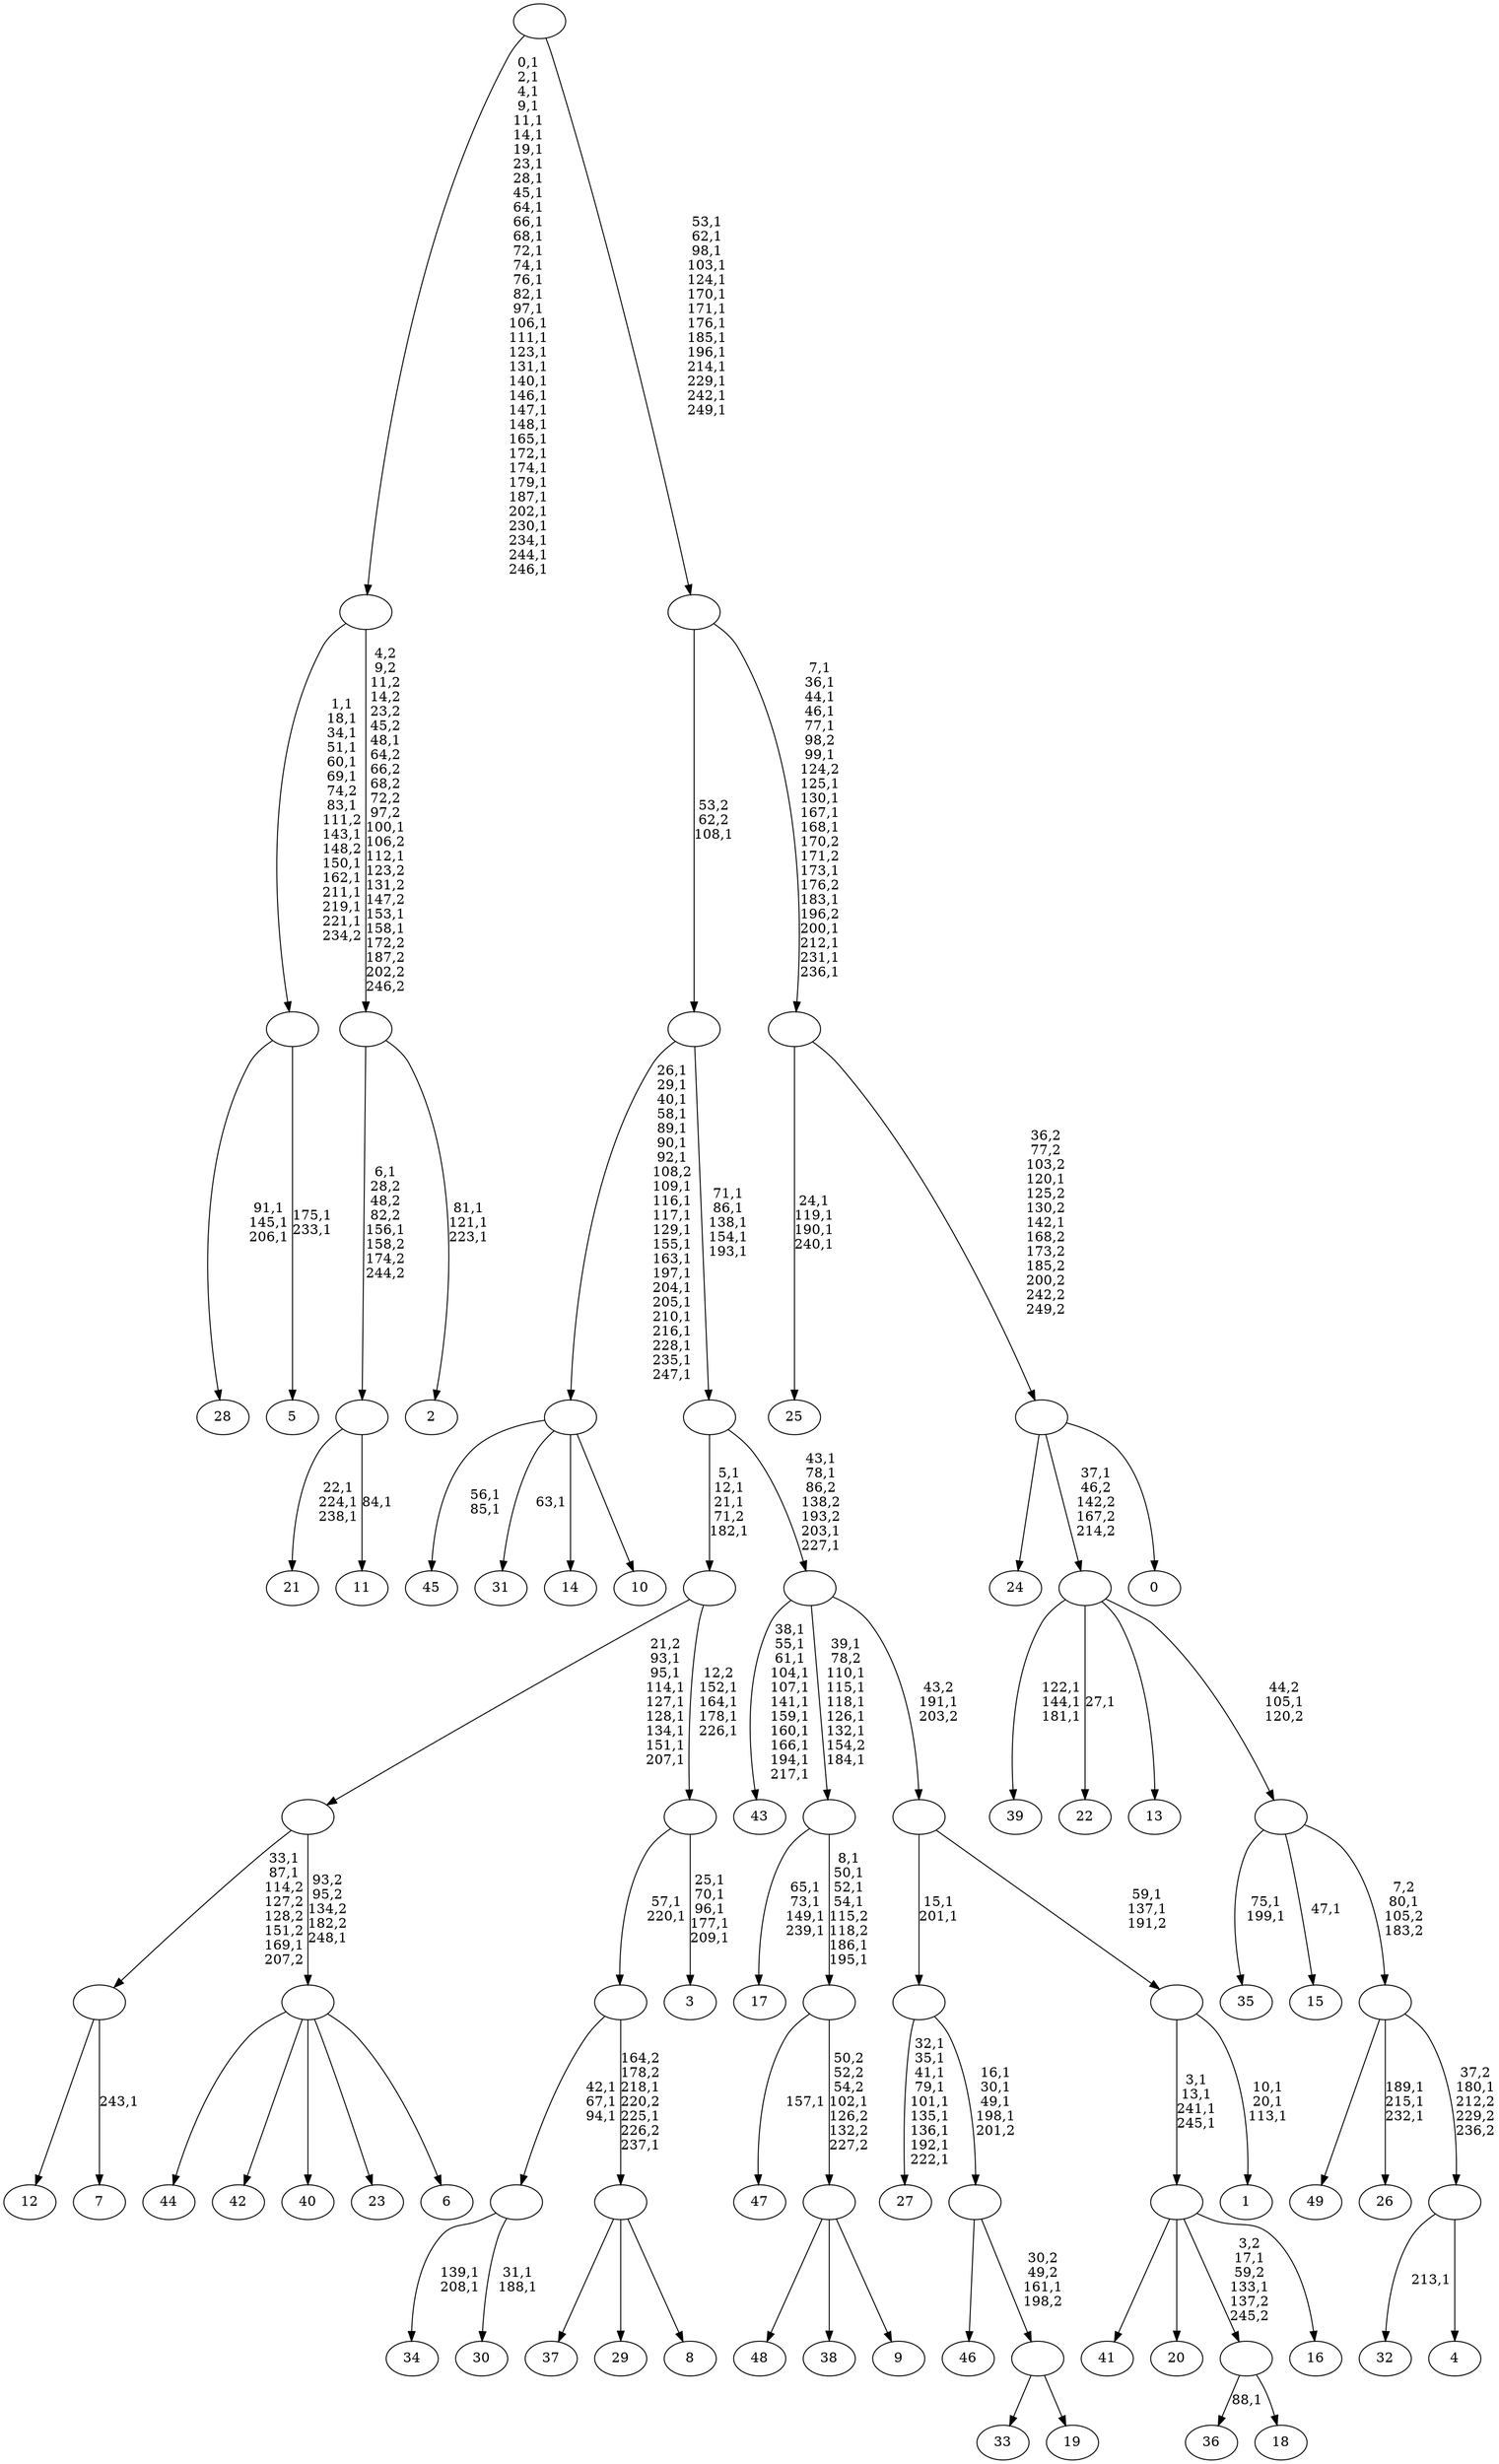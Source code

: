 digraph T {
	300 [label="49"]
	299 [label="48"]
	298 [label="47"]
	296 [label="46"]
	295 [label="45"]
	292 [label="44"]
	291 [label="43"]
	279 [label="42"]
	278 [label="41"]
	277 [label="40"]
	276 [label="39"]
	272 [label="38"]
	271 [label="37"]
	270 [label="36"]
	268 [label="35"]
	265 [label="34"]
	262 [label="33"]
	261 [label="32"]
	259 [label="31"]
	257 [label="30"]
	254 [label=""]
	251 [label="29"]
	250 [label="28"]
	246 [label="27"]
	236 [label="26"]
	232 [label="25"]
	227 [label="24"]
	226 [label="23"]
	225 [label="22"]
	223 [label="21"]
	219 [label="20"]
	218 [label="19"]
	217 [label=""]
	216 [label=""]
	212 [label=""]
	210 [label="18"]
	209 [label=""]
	207 [label="17"]
	202 [label="16"]
	201 [label=""]
	197 [label="15"]
	195 [label="14"]
	194 [label="13"]
	193 [label="12"]
	192 [label="11"]
	190 [label=""]
	188 [label="10"]
	187 [label=""]
	166 [label="9"]
	165 [label=""]
	164 [label=""]
	158 [label=""]
	151 [label="8"]
	150 [label=""]
	147 [label=""]
	145 [label="7"]
	143 [label=""]
	140 [label="6"]
	139 [label=""]
	138 [label=""]
	130 [label="5"]
	127 [label=""]
	114 [label="4"]
	113 [label=""]
	112 [label=""]
	111 [label=""]
	110 [label=""]
	109 [label="3"]
	103 [label=""]
	99 [label=""]
	95 [label="2"]
	91 [label=""]
	86 [label=""]
	50 [label="1"]
	46 [label=""]
	44 [label=""]
	43 [label=""]
	39 [label=""]
	34 [label=""]
	33 [label="0"]
	32 [label=""]
	30 [label=""]
	14 [label=""]
	0 [label=""]
	254 -> 257 [label="31,1\n188,1"]
	254 -> 265 [label="139,1\n208,1"]
	217 -> 262 [label=""]
	217 -> 218 [label=""]
	216 -> 296 [label=""]
	216 -> 217 [label="30,2\n49,2\n161,1\n198,2"]
	212 -> 216 [label="16,1\n30,1\n49,1\n198,1\n201,2"]
	212 -> 246 [label="32,1\n35,1\n41,1\n79,1\n101,1\n135,1\n136,1\n192,1\n222,1"]
	209 -> 270 [label="88,1"]
	209 -> 210 [label=""]
	201 -> 209 [label="3,2\n17,1\n59,2\n133,1\n137,2\n245,2"]
	201 -> 278 [label=""]
	201 -> 219 [label=""]
	201 -> 202 [label=""]
	190 -> 192 [label="84,1"]
	190 -> 223 [label="22,1\n224,1\n238,1"]
	187 -> 259 [label="63,1"]
	187 -> 295 [label="56,1\n85,1"]
	187 -> 195 [label=""]
	187 -> 188 [label=""]
	165 -> 299 [label=""]
	165 -> 272 [label=""]
	165 -> 166 [label=""]
	164 -> 298 [label="157,1"]
	164 -> 165 [label="50,2\n52,2\n54,2\n102,1\n126,2\n132,2\n227,2"]
	158 -> 164 [label="8,1\n50,1\n52,1\n54,1\n115,2\n118,2\n186,1\n195,1"]
	158 -> 207 [label="65,1\n73,1\n149,1\n239,1"]
	150 -> 271 [label=""]
	150 -> 251 [label=""]
	150 -> 151 [label=""]
	147 -> 150 [label="164,2\n178,2\n218,1\n220,2\n225,1\n226,2\n237,1"]
	147 -> 254 [label="42,1\n67,1\n94,1"]
	143 -> 145 [label="243,1"]
	143 -> 193 [label=""]
	139 -> 292 [label=""]
	139 -> 279 [label=""]
	139 -> 277 [label=""]
	139 -> 226 [label=""]
	139 -> 140 [label=""]
	138 -> 143 [label="33,1\n87,1\n114,2\n127,2\n128,2\n151,2\n169,1\n207,2"]
	138 -> 139 [label="93,2\n95,2\n134,2\n182,2\n248,1"]
	127 -> 130 [label="175,1\n233,1"]
	127 -> 250 [label="91,1\n145,1\n206,1"]
	113 -> 261 [label="213,1"]
	113 -> 114 [label=""]
	112 -> 236 [label="189,1\n215,1\n232,1"]
	112 -> 300 [label=""]
	112 -> 113 [label="37,2\n180,1\n212,2\n229,2\n236,2"]
	111 -> 197 [label="47,1"]
	111 -> 268 [label="75,1\n199,1"]
	111 -> 112 [label="7,2\n80,1\n105,2\n183,2"]
	110 -> 225 [label="27,1"]
	110 -> 276 [label="122,1\n144,1\n181,1"]
	110 -> 194 [label=""]
	110 -> 111 [label="44,2\n105,1\n120,2"]
	103 -> 109 [label="25,1\n70,1\n96,1\n177,1\n209,1"]
	103 -> 147 [label="57,1\n220,1"]
	99 -> 103 [label="12,2\n152,1\n164,1\n178,1\n226,1"]
	99 -> 138 [label="21,2\n93,1\n95,1\n114,1\n127,1\n128,1\n134,1\n151,1\n207,1"]
	91 -> 95 [label="81,1\n121,1\n223,1"]
	91 -> 190 [label="6,1\n28,2\n48,2\n82,2\n156,1\n158,2\n174,2\n244,2"]
	86 -> 91 [label="4,2\n9,2\n11,2\n14,2\n23,2\n45,2\n48,1\n64,2\n66,2\n68,2\n72,2\n97,2\n100,1\n106,2\n112,1\n123,2\n131,2\n147,2\n153,1\n158,1\n172,2\n187,2\n202,2\n246,2"]
	86 -> 127 [label="1,1\n18,1\n34,1\n51,1\n60,1\n69,1\n74,2\n83,1\n111,2\n143,1\n148,2\n150,1\n162,1\n211,1\n219,1\n221,1\n234,2"]
	46 -> 50 [label="10,1\n20,1\n113,1"]
	46 -> 201 [label="3,1\n13,1\n241,1\n245,1"]
	44 -> 46 [label="59,1\n137,1\n191,2"]
	44 -> 212 [label="15,1\n201,1"]
	43 -> 158 [label="39,1\n78,2\n110,1\n115,1\n118,1\n126,1\n132,1\n154,2\n184,1"]
	43 -> 291 [label="38,1\n55,1\n61,1\n104,1\n107,1\n141,1\n159,1\n160,1\n166,1\n194,1\n217,1"]
	43 -> 44 [label="43,2\n191,1\n203,2"]
	39 -> 43 [label="43,1\n78,1\n86,2\n138,2\n193,2\n203,1\n227,1"]
	39 -> 99 [label="5,1\n12,1\n21,1\n71,2\n182,1"]
	34 -> 39 [label="71,1\n86,1\n138,1\n154,1\n193,1"]
	34 -> 187 [label="26,1\n29,1\n40,1\n58,1\n89,1\n90,1\n92,1\n108,2\n109,1\n116,1\n117,1\n129,1\n155,1\n163,1\n197,1\n204,1\n205,1\n210,1\n216,1\n228,1\n235,1\n247,1"]
	32 -> 227 [label=""]
	32 -> 110 [label="37,1\n46,2\n142,2\n167,2\n214,2"]
	32 -> 33 [label=""]
	30 -> 32 [label="36,2\n77,2\n103,2\n120,1\n125,2\n130,2\n142,1\n168,2\n173,2\n185,2\n200,2\n242,2\n249,2"]
	30 -> 232 [label="24,1\n119,1\n190,1\n240,1"]
	14 -> 30 [label="7,1\n36,1\n44,1\n46,1\n77,1\n98,2\n99,1\n124,2\n125,1\n130,1\n167,1\n168,1\n170,2\n171,2\n173,1\n176,2\n183,1\n196,2\n200,1\n212,1\n231,1\n236,1"]
	14 -> 34 [label="53,2\n62,2\n108,1"]
	0 -> 14 [label="53,1\n62,1\n98,1\n103,1\n124,1\n170,1\n171,1\n176,1\n185,1\n196,1\n214,1\n229,1\n242,1\n249,1"]
	0 -> 86 [label="0,1\n2,1\n4,1\n9,1\n11,1\n14,1\n19,1\n23,1\n28,1\n45,1\n64,1\n66,1\n68,1\n72,1\n74,1\n76,1\n82,1\n97,1\n106,1\n111,1\n123,1\n131,1\n140,1\n146,1\n147,1\n148,1\n165,1\n172,1\n174,1\n179,1\n187,1\n202,1\n230,1\n234,1\n244,1\n246,1"]
}
